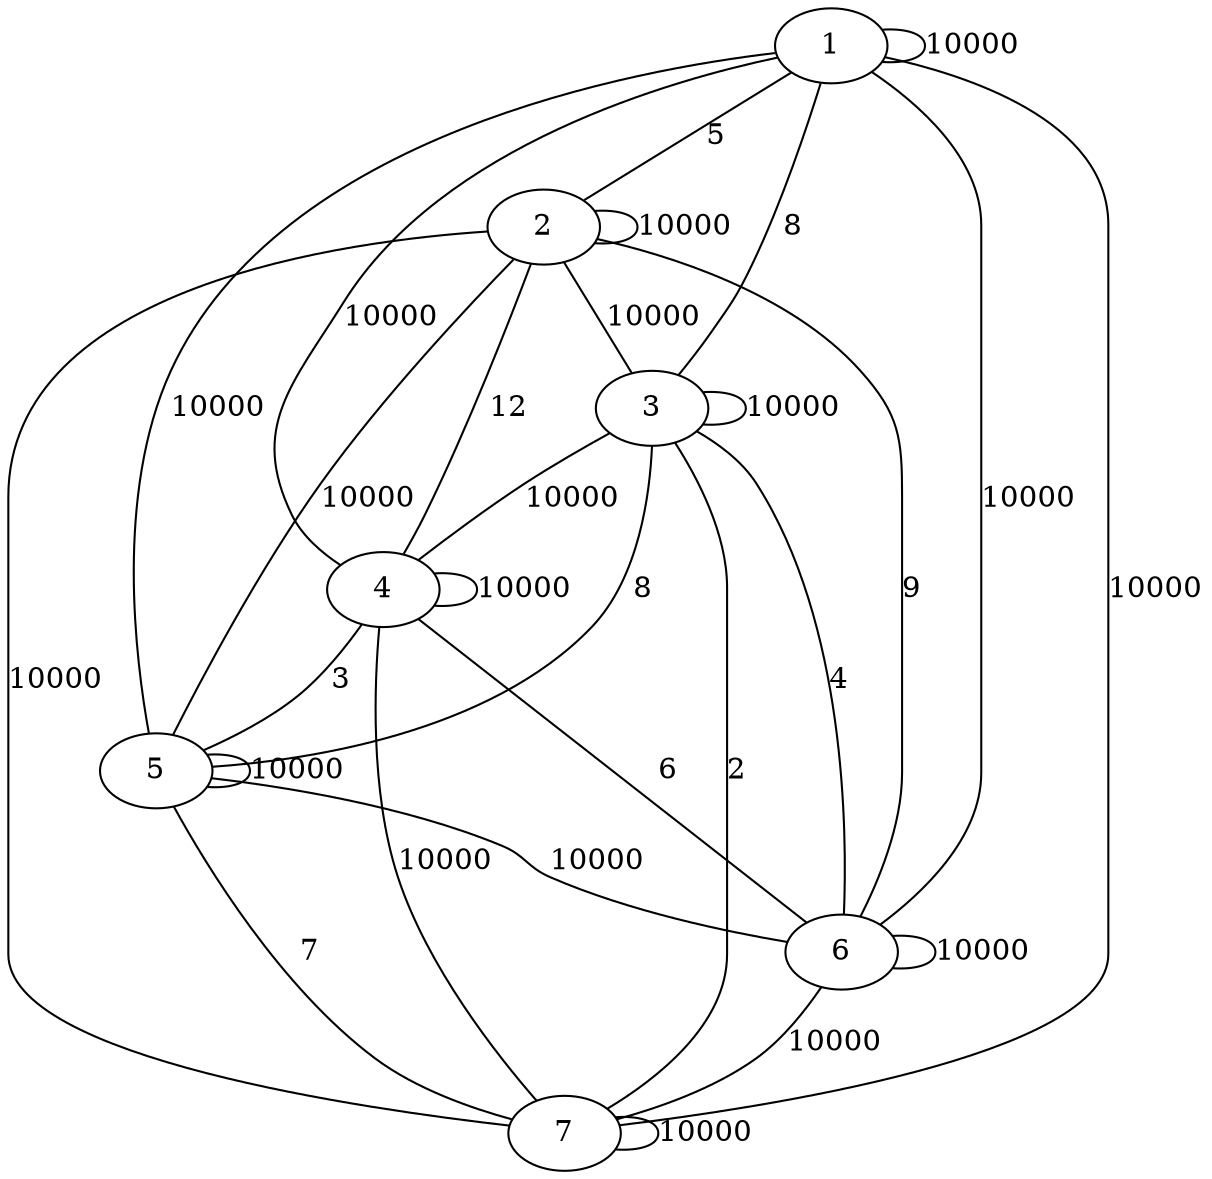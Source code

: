 graph G{
1
1 -- 1 [label=10000, len=2]
1 -- 2 [label=5, len=2]
1 -- 3 [label=8, len=2]
1 -- 4 [label=10000, len=2]
1 -- 5 [label=10000, len=2]
1 -- 6 [label=10000, len=2]
1 -- 7 [label=10000, len=2]
2
2 -- 2 [label=10000, len=2]
2 -- 3 [label=10000, len=2]
2 -- 4 [label=12, len=2]
2 -- 5 [label=10000, len=2]
2 -- 6 [label=9, len=2]
2 -- 7 [label=10000, len=2]
3
3 -- 3 [label=10000, len=2]
3 -- 4 [label=10000, len=2]
3 -- 5 [label=8, len=2]
3 -- 6 [label=4, len=2]
3 -- 7 [label=2, len=2]
4
4 -- 4 [label=10000, len=2]
4 -- 5 [label=3, len=2]
4 -- 6 [label=6, len=2]
4 -- 7 [label=10000, len=2]
5
5 -- 5 [label=10000, len=2]
5 -- 6 [label=10000, len=2]
5 -- 7 [label=7, len=2]
6
6 -- 6 [label=10000, len=2]
6 -- 7 [label=10000, len=2]
7
7 -- 7 [label=10000, len=2]
}